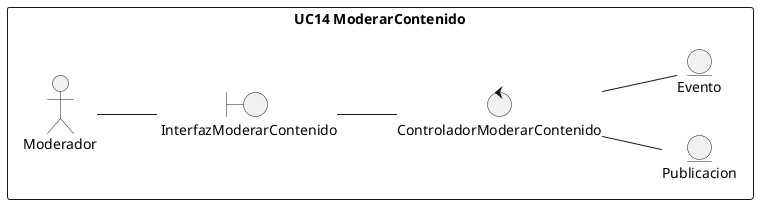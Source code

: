 @startuml DA14
/'
    Crear el diagrama de clases de análisis y de colaboración de los casos de uso prioritarios del proyecto.

    Para conseguir el diagrama de clases seguir los siguientes pasos:

    1. Identificar las clases Entidad (Modelo)
    2. Identificar las clases Interfaz (Vista)
    3. Identificar las clases Control (Controlador)
    4. Identificar las relaciones entre estas clases
    
    Este diagrama debe ser específico de un caso de uso y las clases deben ser representadas con sus estereotipos.
    
    Para conseguir el diagrama de colaboración, identifique las relaciones (enlaces) entre los objetos y los requerimientos (mensajes) sobre cada objeto involucrado en la descripción del caso de uso.
'/
left to right direction

rectangle "UC14 ModerarContenido"{
    actor Moderador 
    entity Publicacion as e1
    entity Evento as e2
    boundary " InterfazModerarContenido" as i1
    control "ControladorModerarContenido" as c1
}
Moderador -- i1
i1 -- c1
c1 -- e1
c1 -- e2

@enduml
